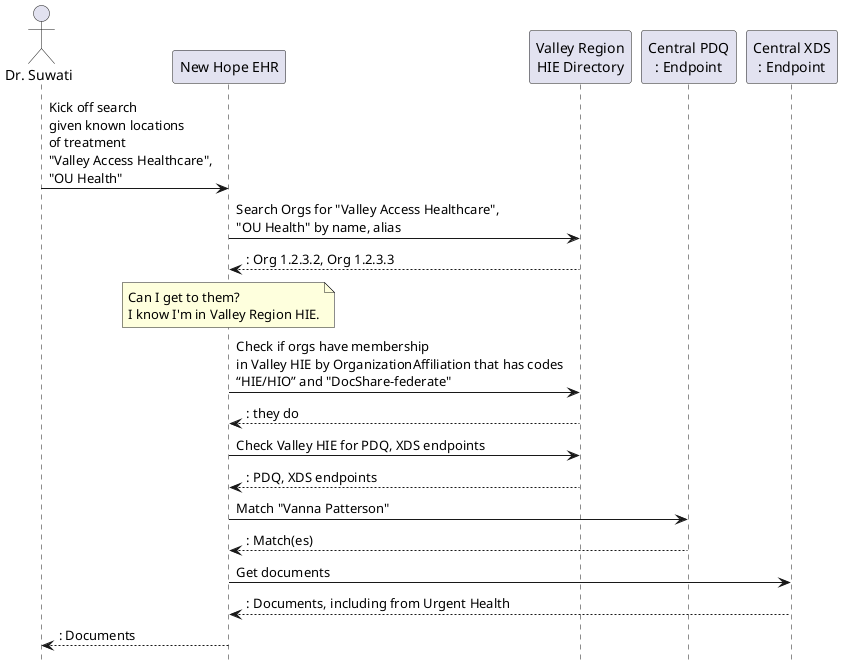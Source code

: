 @startuml access-intra-central-orgAff-seq
hide footbox

actor "Dr. Suwati" as actor1
participant "New Hope EHR" as ehr
participant "Valley Region\nHIE Directory" as dir
participant "Central PDQ\n: Endpoint" as xcpd
participant "Central XDS\n: Endpoint" as xca


actor1 -> ehr: Kick off search\ngiven known locations\nof treatment\n"Valley Access Healthcare",\n"OU Health"
ehr -> dir: Search Orgs for "Valley Access Healthcare",\n"OU Health" by name, alias
dir --> ehr: : Org 1.2.3.2, Org 1.2.3.3
note over ehr : Can I get to them?\nI know I'm in Valley Region HIE.

ehr -> dir: Check if orgs have membership\nin Valley HIE by OrganizationAffiliation that has codes\n“HIE/HIO” and "DocShare-federate"
dir --> ehr: : they do

ehr -> dir: Check Valley HIE for PDQ, XDS endpoints
dir --> ehr: : PDQ, XDS endpoints

ehr -> xcpd : Match "Vanna Patterson"
xcpd --> ehr: : Match(es)

ehr -> xca : Get documents
xca --> ehr: : Documents, including from Urgent Health
ehr --> actor1: : Documents

@enduml